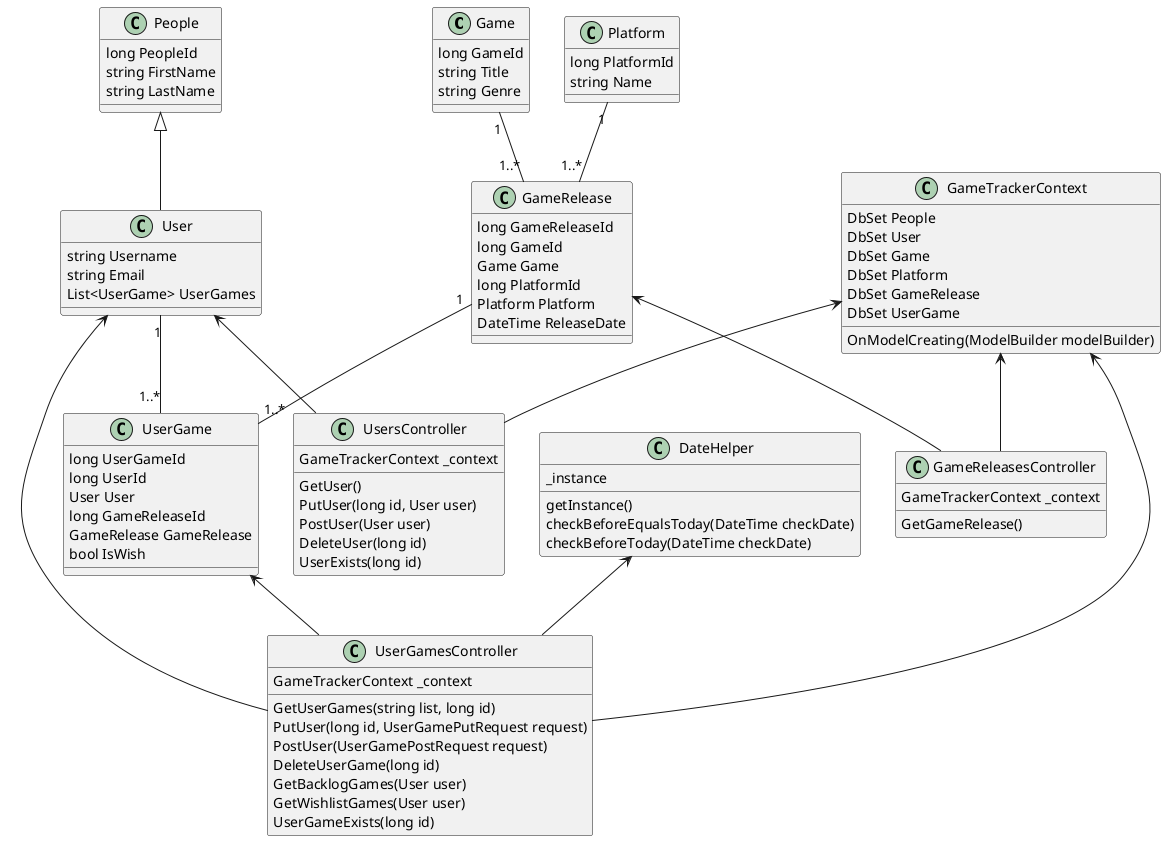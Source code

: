 @startuml

class Game {
long GameId
string Title
string Genre
}

class Platform {
long PlatformId
string Name
}

class GameRelease {
long GameReleaseId
long GameId
Game Game
long PlatformId
Platform Platform
DateTime ReleaseDate
}

class People {
long PeopleId
string FirstName
string LastName
}

class User {
string Username
string Email
List<UserGame> UserGames
}

class UserGame {
long UserGameId
long UserId
User User
long GameReleaseId
GameRelease GameRelease
bool IsWish
}

class GameReleasesController {
GameTrackerContext _context
GetGameRelease()
}

class UserGamesController {
GameTrackerContext _context
GetUserGames(string list, long id)
PutUser(long id, UserGamePutRequest request)
PostUser(UserGamePostRequest request)
DeleteUserGame(long id)
GetBacklogGames(User user)
GetWishlistGames(User user)
UserGameExists(long id)
}

class UsersController {
GameTrackerContext _context
GetUser()
PutUser(long id, User user)
PostUser(User user)
DeleteUser(long id)
UserExists(long id)
}

class GameTrackerContext {
DbSet People
DbSet User
DbSet Game
DbSet Platform
DbSet GameRelease
DbSet UserGame
OnModelCreating(ModelBuilder modelBuilder)
}

class DateHelper {
_instance
getInstance()
checkBeforeEqualsToday(DateTime checkDate)
checkBeforeToday(DateTime checkDate)
}

Game "1" -- "1..*" GameRelease
Platform "1" -- "1..*" GameRelease
People <|-- User
User "1" -- "1..*" UserGame
GameRelease "1" -- "1..*" UserGame
User <-- UserGamesController
User <-- UsersController
GameRelease <-- GameReleasesController
UserGame <-- UserGamesController
GameTrackerContext <-- UsersController
GameTrackerContext <-- GameReleasesController
GameTrackerContext <-- UserGamesController
DateHelper <-- UserGamesController
@enduml